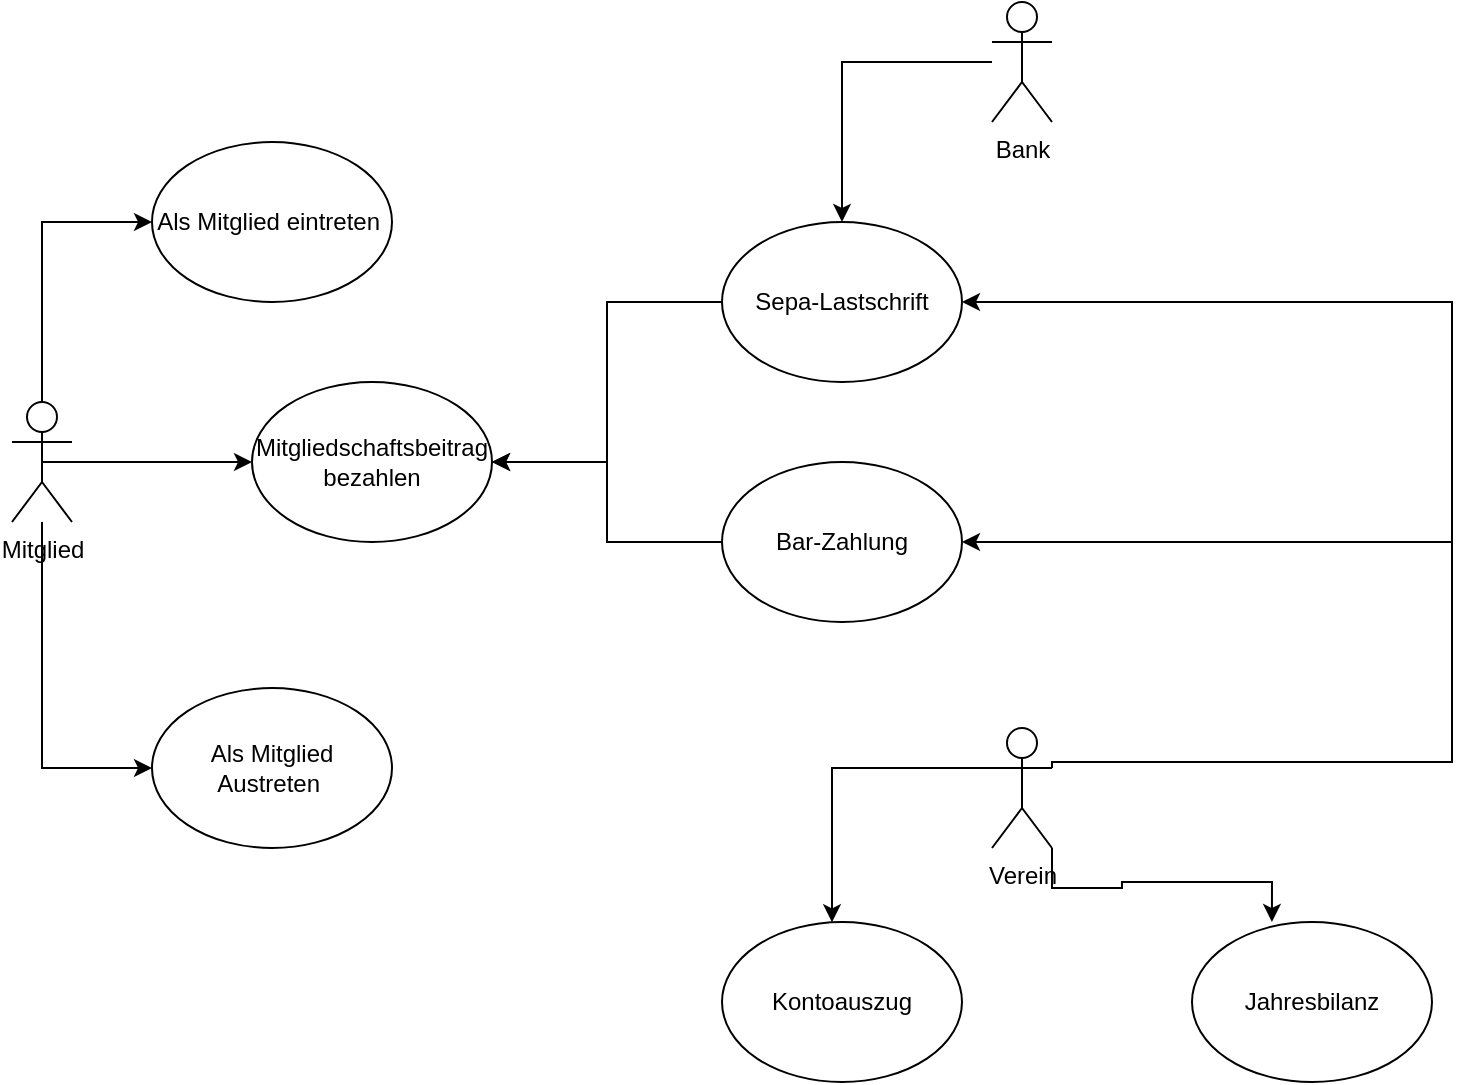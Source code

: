 <mxfile version="20.8.11" type="device"><diagram name="Page-1" id="e7e014a7-5840-1c2e-5031-d8a46d1fe8dd"><mxGraphModel dx="1050" dy="549" grid="1" gridSize="10" guides="1" tooltips="1" connect="1" arrows="1" fold="1" page="1" pageScale="1" pageWidth="1169" pageHeight="826" background="none" math="0" shadow="0"><root><mxCell id="0"/><mxCell id="1" parent="0"/><mxCell id="zQ9VRETTD6MqGua8XE9e-63" style="edgeStyle=orthogonalEdgeStyle;rounded=0;orthogonalLoop=1;jettySize=auto;html=1;exitX=0.5;exitY=0.5;exitDx=0;exitDy=0;exitPerimeter=0;entryX=0;entryY=0.5;entryDx=0;entryDy=0;" parent="1" source="A1E-IyT-I3wtFcTREvUU-3" target="zQ9VRETTD6MqGua8XE9e-58" edge="1"><mxGeometry relative="1" as="geometry"/></mxCell><mxCell id="A1E-IyT-I3wtFcTREvUU-15" style="edgeStyle=orthogonalEdgeStyle;rounded=0;orthogonalLoop=1;jettySize=auto;html=1;exitX=0;exitY=0.333;exitDx=0;exitDy=0;exitPerimeter=0;" edge="1" parent="1" source="zQ9VRETTD6MqGua8XE9e-41" target="zQ9VRETTD6MqGua8XE9e-71"><mxGeometry relative="1" as="geometry"><Array as="points"><mxPoint x="580" y="413"/></Array></mxGeometry></mxCell><mxCell id="A1E-IyT-I3wtFcTREvUU-16" style="edgeStyle=orthogonalEdgeStyle;rounded=0;orthogonalLoop=1;jettySize=auto;html=1;exitX=1;exitY=0.333;exitDx=0;exitDy=0;exitPerimeter=0;entryX=1;entryY=0.5;entryDx=0;entryDy=0;" edge="1" parent="1" source="zQ9VRETTD6MqGua8XE9e-41" target="zQ9VRETTD6MqGua8XE9e-61"><mxGeometry relative="1" as="geometry"><mxPoint x="910" y="250" as="targetPoint"/><Array as="points"><mxPoint x="690" y="410"/><mxPoint x="890" y="410"/><mxPoint x="890" y="300"/></Array></mxGeometry></mxCell><mxCell id="A1E-IyT-I3wtFcTREvUU-17" style="edgeStyle=orthogonalEdgeStyle;rounded=0;orthogonalLoop=1;jettySize=auto;html=1;exitX=1;exitY=0.333;exitDx=0;exitDy=0;exitPerimeter=0;entryX=1;entryY=0.5;entryDx=0;entryDy=0;" edge="1" parent="1" source="zQ9VRETTD6MqGua8XE9e-41" target="zQ9VRETTD6MqGua8XE9e-59"><mxGeometry relative="1" as="geometry"><mxPoint x="890" y="320" as="targetPoint"/><Array as="points"><mxPoint x="690" y="410"/><mxPoint x="890" y="410"/><mxPoint x="890" y="180"/></Array></mxGeometry></mxCell><mxCell id="A1E-IyT-I3wtFcTREvUU-20" style="edgeStyle=orthogonalEdgeStyle;rounded=0;orthogonalLoop=1;jettySize=auto;html=1;exitX=1;exitY=1;exitDx=0;exitDy=0;exitPerimeter=0;entryX=0.333;entryY=0;entryDx=0;entryDy=0;entryPerimeter=0;" edge="1" parent="1" source="zQ9VRETTD6MqGua8XE9e-41" target="A1E-IyT-I3wtFcTREvUU-19"><mxGeometry relative="1" as="geometry"/></mxCell><mxCell id="zQ9VRETTD6MqGua8XE9e-41" value="Verein" style="shape=umlActor;verticalLabelPosition=bottom;verticalAlign=top;html=1;outlineConnect=0;" parent="1" vertex="1"><mxGeometry x="660" y="393" width="30" height="60" as="geometry"/></mxCell><mxCell id="zQ9VRETTD6MqGua8XE9e-48" value="Als Mitglied eintreten&amp;nbsp;" style="ellipse;whiteSpace=wrap;html=1;" parent="1" vertex="1"><mxGeometry x="240" y="100" width="120" height="80" as="geometry"/></mxCell><mxCell id="zQ9VRETTD6MqGua8XE9e-54" value="Als Mitglied Austreten&amp;nbsp;" style="ellipse;whiteSpace=wrap;html=1;" parent="1" vertex="1"><mxGeometry x="240" y="373" width="120" height="80" as="geometry"/></mxCell><mxCell id="zQ9VRETTD6MqGua8XE9e-58" value="Mitgliedschaftsbeitrag bezahlen" style="ellipse;whiteSpace=wrap;html=1;" parent="1" vertex="1"><mxGeometry x="290" y="220" width="120" height="80" as="geometry"/></mxCell><mxCell id="zQ9VRETTD6MqGua8XE9e-66" style="edgeStyle=orthogonalEdgeStyle;rounded=0;orthogonalLoop=1;jettySize=auto;html=1;exitX=0;exitY=0.5;exitDx=0;exitDy=0;entryX=1;entryY=0.5;entryDx=0;entryDy=0;" parent="1" source="zQ9VRETTD6MqGua8XE9e-59" target="zQ9VRETTD6MqGua8XE9e-58" edge="1"><mxGeometry relative="1" as="geometry"/></mxCell><mxCell id="zQ9VRETTD6MqGua8XE9e-59" value="Sepa-Lastschrift" style="ellipse;whiteSpace=wrap;html=1;" parent="1" vertex="1"><mxGeometry x="525" y="140" width="120" height="80" as="geometry"/></mxCell><mxCell id="zQ9VRETTD6MqGua8XE9e-70" style="edgeStyle=orthogonalEdgeStyle;rounded=0;orthogonalLoop=1;jettySize=auto;html=1;entryX=0.5;entryY=0;entryDx=0;entryDy=0;" parent="1" source="zQ9VRETTD6MqGua8XE9e-60" target="zQ9VRETTD6MqGua8XE9e-59" edge="1"><mxGeometry relative="1" as="geometry"/></mxCell><mxCell id="zQ9VRETTD6MqGua8XE9e-60" value="Bank" style="shape=umlActor;verticalLabelPosition=bottom;verticalAlign=top;html=1;outlineConnect=0;" parent="1" vertex="1"><mxGeometry x="660" y="30" width="30" height="60" as="geometry"/></mxCell><mxCell id="zQ9VRETTD6MqGua8XE9e-69" style="edgeStyle=orthogonalEdgeStyle;rounded=0;orthogonalLoop=1;jettySize=auto;html=1;exitX=0;exitY=0.5;exitDx=0;exitDy=0;entryX=1;entryY=0.5;entryDx=0;entryDy=0;" parent="1" source="zQ9VRETTD6MqGua8XE9e-61" target="zQ9VRETTD6MqGua8XE9e-58" edge="1"><mxGeometry relative="1" as="geometry"/></mxCell><mxCell id="zQ9VRETTD6MqGua8XE9e-61" value="Bar-Zahlung" style="ellipse;whiteSpace=wrap;html=1;" parent="1" vertex="1"><mxGeometry x="525" y="260" width="120" height="80" as="geometry"/></mxCell><mxCell id="zQ9VRETTD6MqGua8XE9e-71" value="Kontoauszug" style="ellipse;whiteSpace=wrap;html=1;" parent="1" vertex="1"><mxGeometry x="525" y="490" width="120" height="80" as="geometry"/></mxCell><mxCell id="A1E-IyT-I3wtFcTREvUU-6" style="edgeStyle=orthogonalEdgeStyle;rounded=0;orthogonalLoop=1;jettySize=auto;html=1;exitX=0.5;exitY=0;exitDx=0;exitDy=0;exitPerimeter=0;entryX=0;entryY=0.5;entryDx=0;entryDy=0;" edge="1" parent="1" source="A1E-IyT-I3wtFcTREvUU-3" target="zQ9VRETTD6MqGua8XE9e-48"><mxGeometry relative="1" as="geometry"/></mxCell><mxCell id="A1E-IyT-I3wtFcTREvUU-7" style="edgeStyle=orthogonalEdgeStyle;rounded=0;orthogonalLoop=1;jettySize=auto;html=1;entryX=0;entryY=0.5;entryDx=0;entryDy=0;" edge="1" parent="1" source="A1E-IyT-I3wtFcTREvUU-3" target="zQ9VRETTD6MqGua8XE9e-54"><mxGeometry relative="1" as="geometry"><Array as="points"><mxPoint x="185" y="413"/></Array></mxGeometry></mxCell><mxCell id="A1E-IyT-I3wtFcTREvUU-3" value="Mitglied" style="shape=umlActor;verticalLabelPosition=bottom;verticalAlign=top;html=1;outlineConnect=0;" vertex="1" parent="1"><mxGeometry x="170" y="230" width="30" height="60" as="geometry"/></mxCell><mxCell id="A1E-IyT-I3wtFcTREvUU-18" style="edgeStyle=orthogonalEdgeStyle;rounded=0;orthogonalLoop=1;jettySize=auto;html=1;exitX=0.5;exitY=1;exitDx=0;exitDy=0;" edge="1" parent="1" source="zQ9VRETTD6MqGua8XE9e-48" target="zQ9VRETTD6MqGua8XE9e-48"><mxGeometry relative="1" as="geometry"/></mxCell><mxCell id="A1E-IyT-I3wtFcTREvUU-19" value="Jahresbilanz" style="ellipse;whiteSpace=wrap;html=1;" vertex="1" parent="1"><mxGeometry x="760" y="490" width="120" height="80" as="geometry"/></mxCell></root></mxGraphModel></diagram></mxfile>